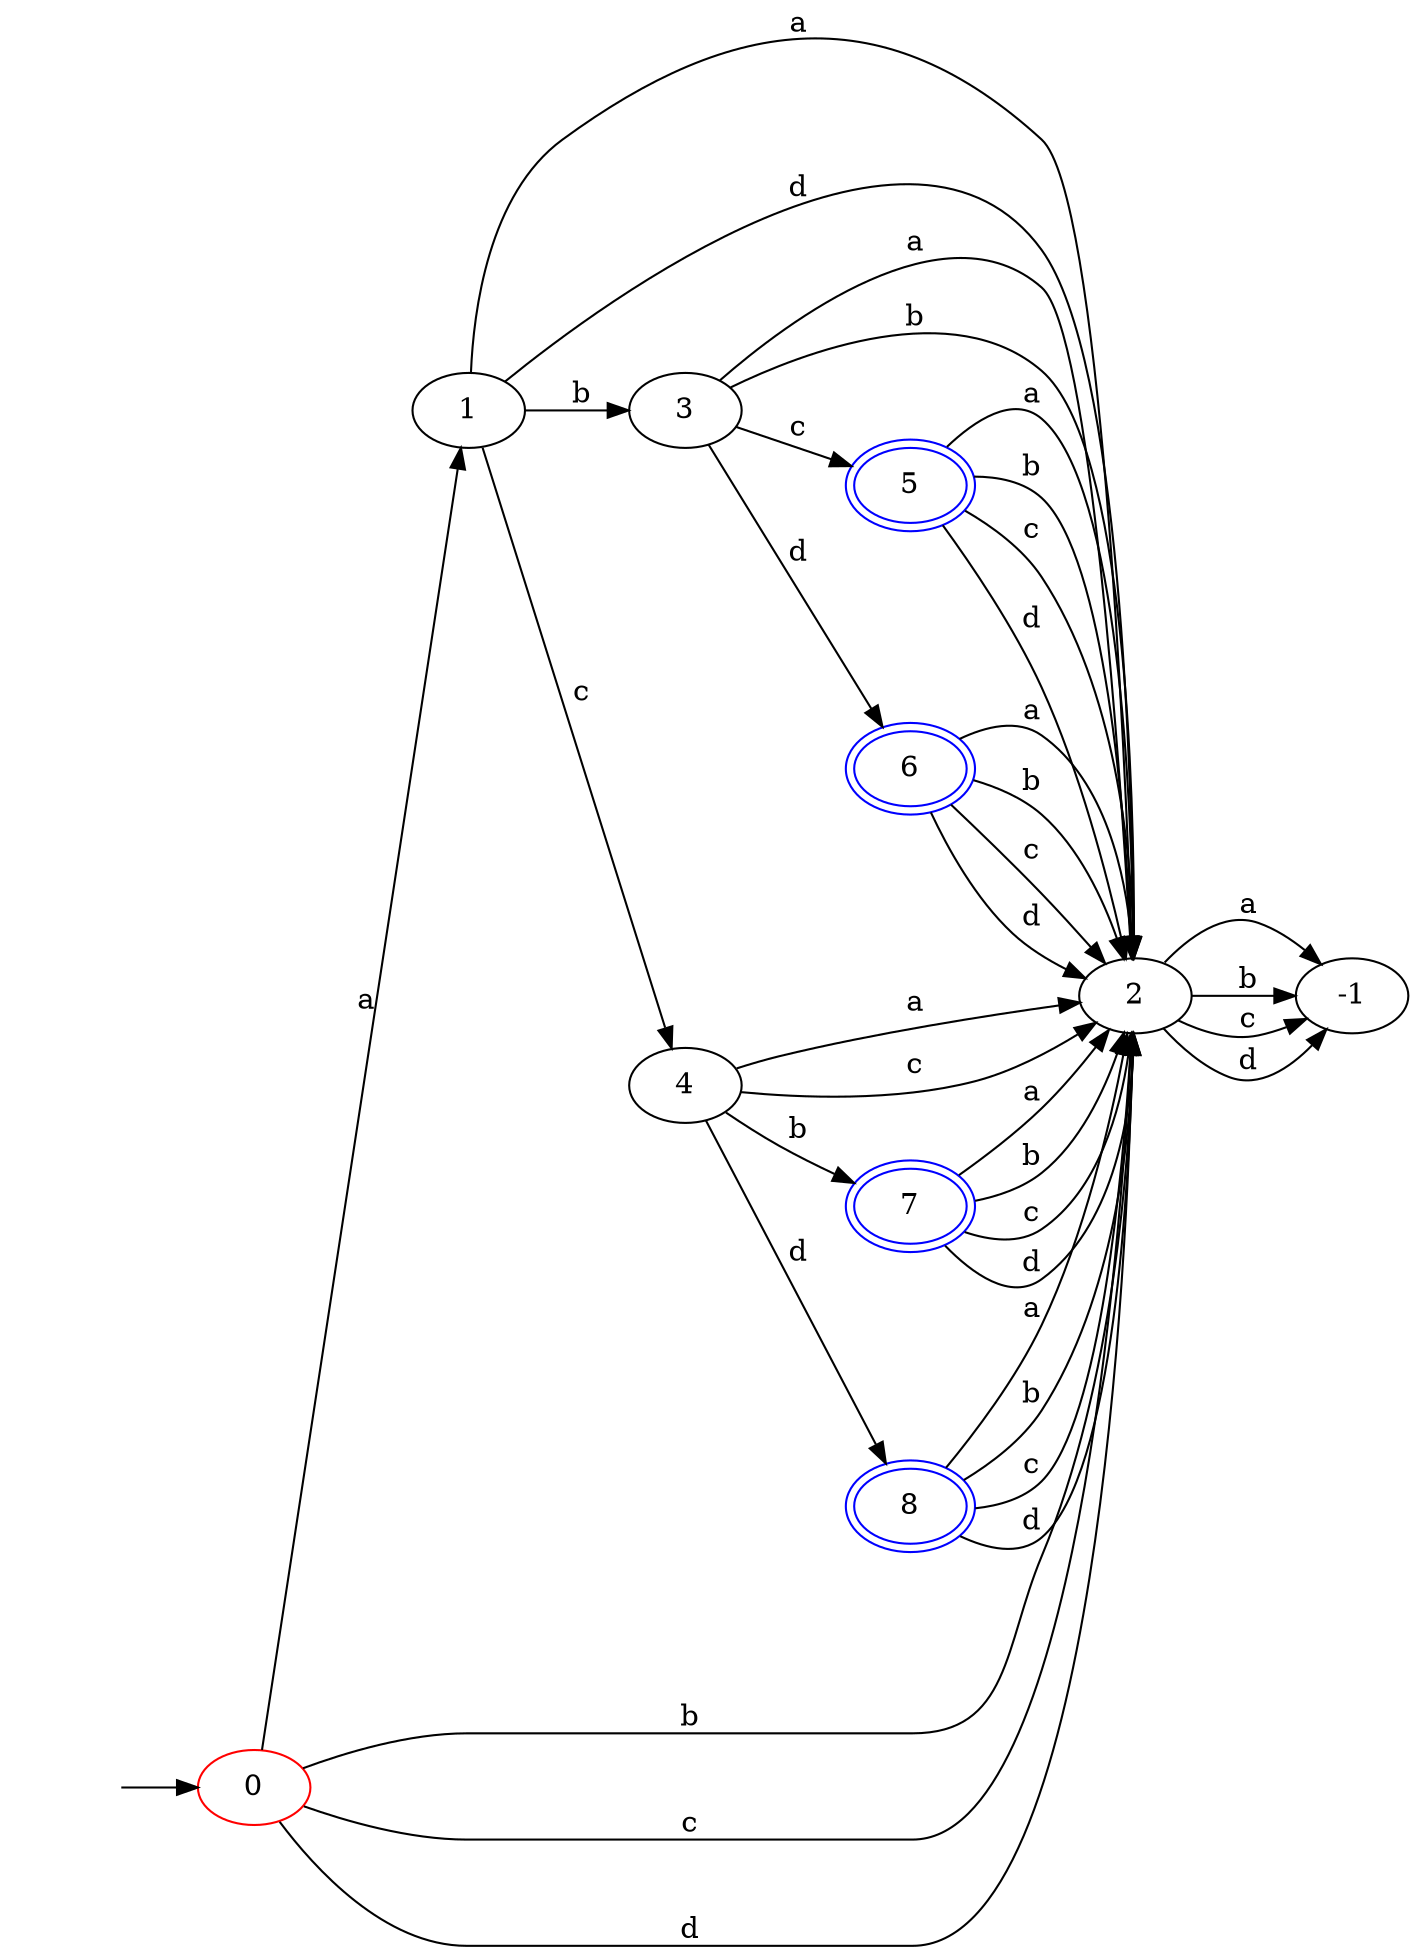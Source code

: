 digraph NDSL02DESC {
rankdir=LR; 
 v [style=invisible];
 v -> 0;
0 [color=red];
0 -> 1 [label =" a"];
0 -> 2 [label =" b"];
0 -> 2 [label =" c"];
0 -> 2 [label =" d"];
1 -> 2 [label =" a"];
1 -> 3 [label =" b"];
1 -> 4 [label =" c"];
1 -> 2 [label =" d"];
2 -> -1 [label =" a"];
2 -> -1 [label =" b"];
2 -> -1 [label =" c"];
2 -> -1 [label =" d"];
3 -> 2 [label =" a"];
3 -> 2 [label =" b"];
3 -> 5 [label =" c"];
5 [peripheries=2,color=blue];
3 -> 6 [label =" d"];
6 [peripheries=2,color=blue];
4 -> 2 [label =" a"];
4 -> 7 [label =" b"];
7 [peripheries=2,color=blue];
4 -> 2 [label =" c"];
4 -> 8 [label =" d"];
8 [peripheries=2,color=blue];
5 -> 2 [label =" a"];
5 -> 2 [label =" b"];
5 -> 2 [label =" c"];
5 -> 2 [label =" d"];
6 -> 2 [label =" a"];
6 -> 2 [label =" b"];
6 -> 2 [label =" c"];
6 -> 2 [label =" d"];
7 -> 2 [label =" a"];
7 -> 2 [label =" b"];
7 -> 2 [label =" c"];
7 -> 2 [label =" d"];
8 -> 2 [label =" a"];
8 -> 2 [label =" b"];
8 -> 2 [label =" c"];
8 -> 2 [label =" d"];
}